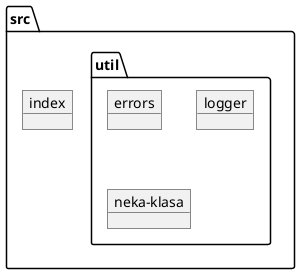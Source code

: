 @startuml
  folder src {
    object "index" as index_e4daf83f {
    }
    folder util {
      object "errors" as errors_90641da1 {
      }
      object "logger" as logger_d1ee5f1e {
      }
      object "neka-klasa" as neka_klasa_23a56772 {
      }
    
    }
  }
@enduml